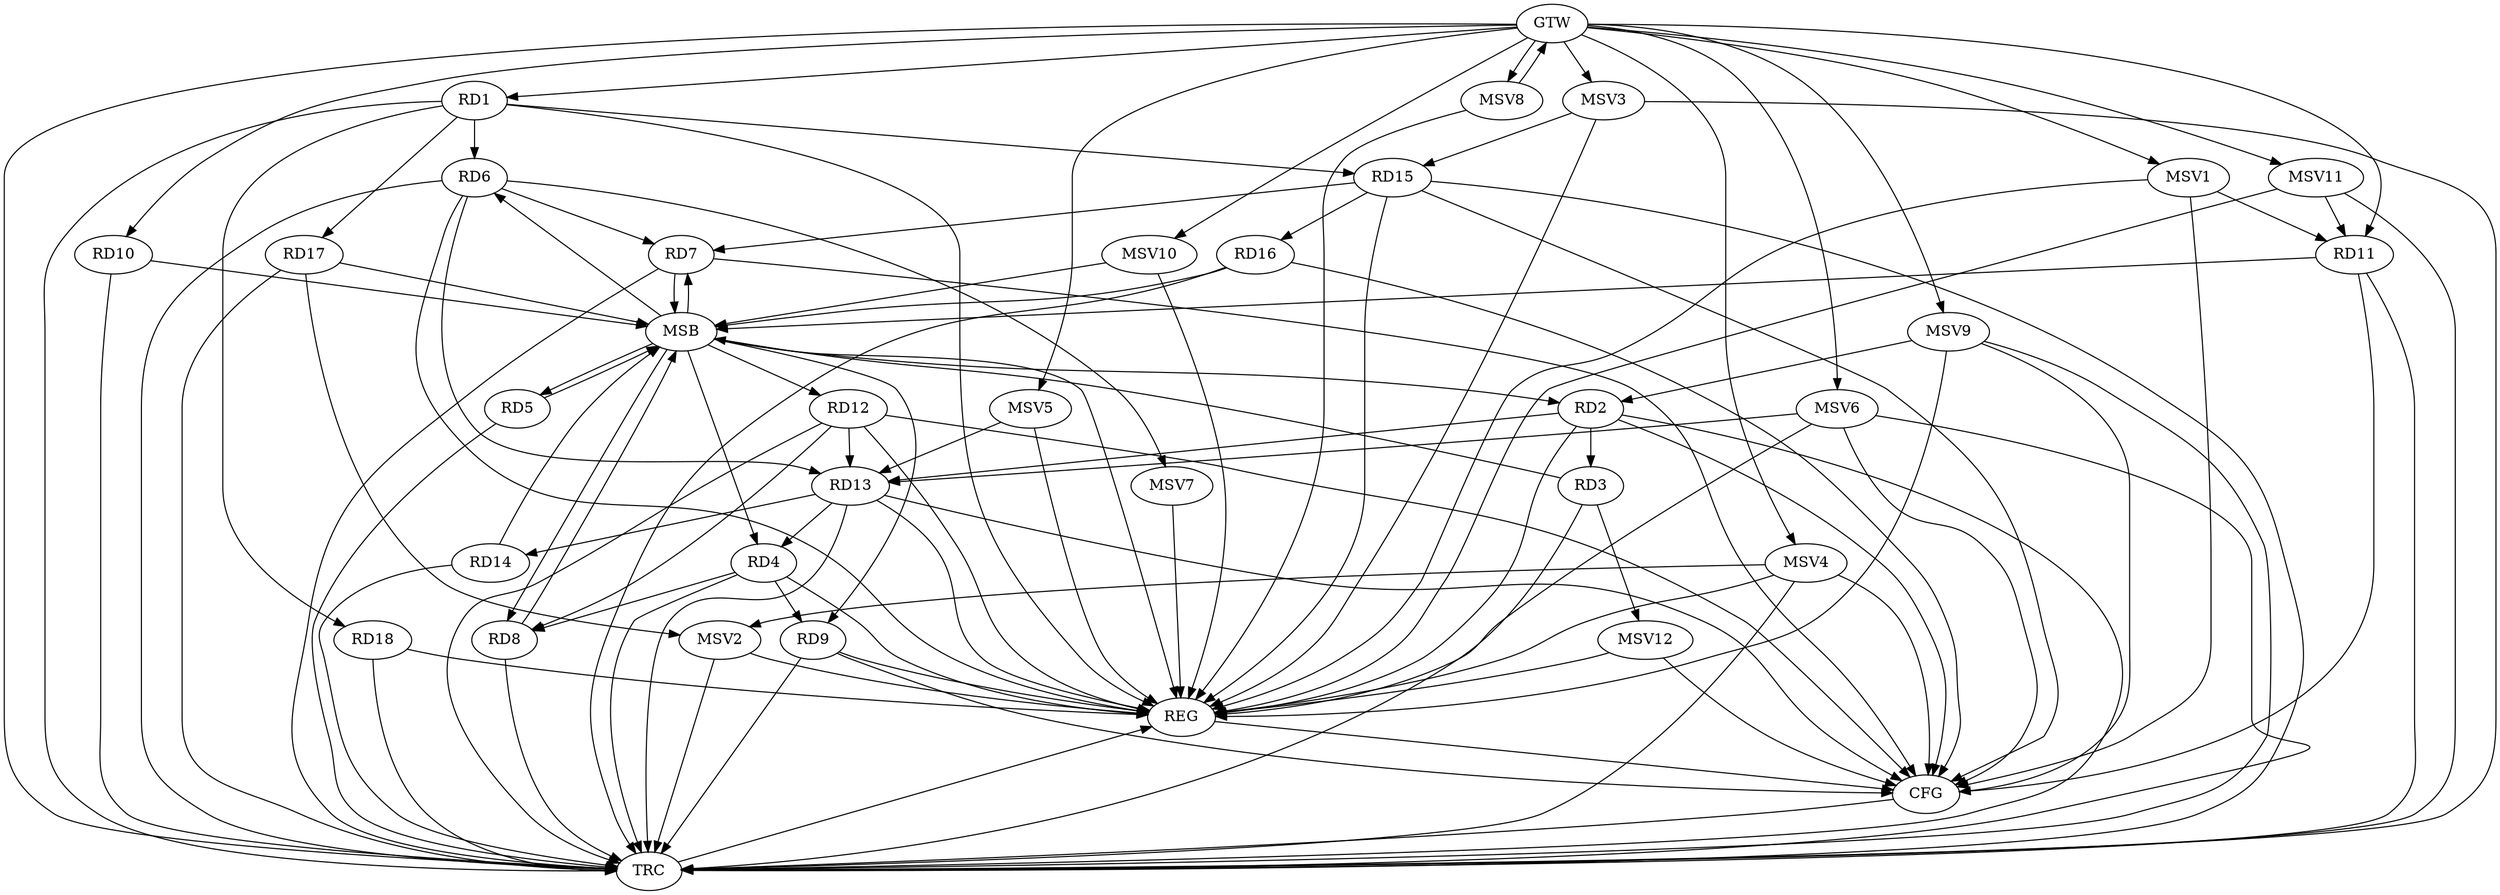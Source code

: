 strict digraph G {
  RD1 [ label="RD1" ];
  RD2 [ label="RD2" ];
  RD3 [ label="RD3" ];
  RD4 [ label="RD4" ];
  RD5 [ label="RD5" ];
  RD6 [ label="RD6" ];
  RD7 [ label="RD7" ];
  RD8 [ label="RD8" ];
  RD9 [ label="RD9" ];
  RD10 [ label="RD10" ];
  RD11 [ label="RD11" ];
  RD12 [ label="RD12" ];
  RD13 [ label="RD13" ];
  RD14 [ label="RD14" ];
  RD15 [ label="RD15" ];
  RD16 [ label="RD16" ];
  RD17 [ label="RD17" ];
  RD18 [ label="RD18" ];
  GTW [ label="GTW" ];
  REG [ label="REG" ];
  MSB [ label="MSB" ];
  CFG [ label="CFG" ];
  TRC [ label="TRC" ];
  MSV1 [ label="MSV1" ];
  MSV2 [ label="MSV2" ];
  MSV3 [ label="MSV3" ];
  MSV4 [ label="MSV4" ];
  MSV5 [ label="MSV5" ];
  MSV6 [ label="MSV6" ];
  MSV7 [ label="MSV7" ];
  MSV8 [ label="MSV8" ];
  MSV9 [ label="MSV9" ];
  MSV10 [ label="MSV10" ];
  MSV11 [ label="MSV11" ];
  MSV12 [ label="MSV12" ];
  RD1 -> RD6;
  RD1 -> RD17;
  RD1 -> RD18;
  RD2 -> RD3;
  RD2 -> RD13;
  RD4 -> RD8;
  RD4 -> RD9;
  RD13 -> RD4;
  RD6 -> RD7;
  RD6 -> RD13;
  RD15 -> RD7;
  RD12 -> RD8;
  RD12 -> RD13;
  RD13 -> RD14;
  RD15 -> RD16;
  GTW -> RD1;
  GTW -> RD10;
  GTW -> RD11;
  RD1 -> REG;
  RD2 -> REG;
  RD4 -> REG;
  RD6 -> REG;
  RD9 -> REG;
  RD12 -> REG;
  RD13 -> REG;
  RD15 -> REG;
  RD18 -> REG;
  RD3 -> MSB;
  MSB -> RD2;
  MSB -> RD12;
  MSB -> REG;
  RD5 -> MSB;
  MSB -> RD7;
  RD7 -> MSB;
  MSB -> RD8;
  RD8 -> MSB;
  RD10 -> MSB;
  RD11 -> MSB;
  MSB -> RD4;
  MSB -> RD9;
  RD14 -> MSB;
  MSB -> RD5;
  MSB -> RD6;
  RD16 -> MSB;
  RD17 -> MSB;
  RD9 -> CFG;
  RD7 -> CFG;
  RD13 -> CFG;
  RD15 -> CFG;
  RD2 -> CFG;
  RD16 -> CFG;
  RD11 -> CFG;
  RD12 -> CFG;
  REG -> CFG;
  RD1 -> TRC;
  RD2 -> TRC;
  RD3 -> TRC;
  RD4 -> TRC;
  RD5 -> TRC;
  RD6 -> TRC;
  RD7 -> TRC;
  RD8 -> TRC;
  RD9 -> TRC;
  RD10 -> TRC;
  RD11 -> TRC;
  RD12 -> TRC;
  RD13 -> TRC;
  RD14 -> TRC;
  RD15 -> TRC;
  RD16 -> TRC;
  RD17 -> TRC;
  RD18 -> TRC;
  GTW -> TRC;
  CFG -> TRC;
  TRC -> REG;
  RD1 -> RD15;
  MSV1 -> RD11;
  GTW -> MSV1;
  MSV1 -> REG;
  MSV1 -> CFG;
  RD17 -> MSV2;
  MSV2 -> REG;
  MSV2 -> TRC;
  MSV3 -> RD15;
  GTW -> MSV3;
  MSV3 -> REG;
  MSV3 -> TRC;
  MSV4 -> MSV2;
  GTW -> MSV4;
  MSV4 -> REG;
  MSV4 -> TRC;
  MSV4 -> CFG;
  MSV5 -> RD13;
  GTW -> MSV5;
  MSV5 -> REG;
  MSV6 -> RD13;
  GTW -> MSV6;
  MSV6 -> REG;
  MSV6 -> TRC;
  MSV6 -> CFG;
  RD6 -> MSV7;
  MSV7 -> REG;
  MSV8 -> GTW;
  GTW -> MSV8;
  MSV8 -> REG;
  MSV9 -> RD2;
  GTW -> MSV9;
  MSV9 -> REG;
  MSV9 -> TRC;
  MSV9 -> CFG;
  MSV10 -> MSB;
  GTW -> MSV10;
  MSV10 -> REG;
  MSV11 -> RD11;
  GTW -> MSV11;
  MSV11 -> REG;
  MSV11 -> TRC;
  RD3 -> MSV12;
  MSV12 -> REG;
  MSV12 -> CFG;
}
